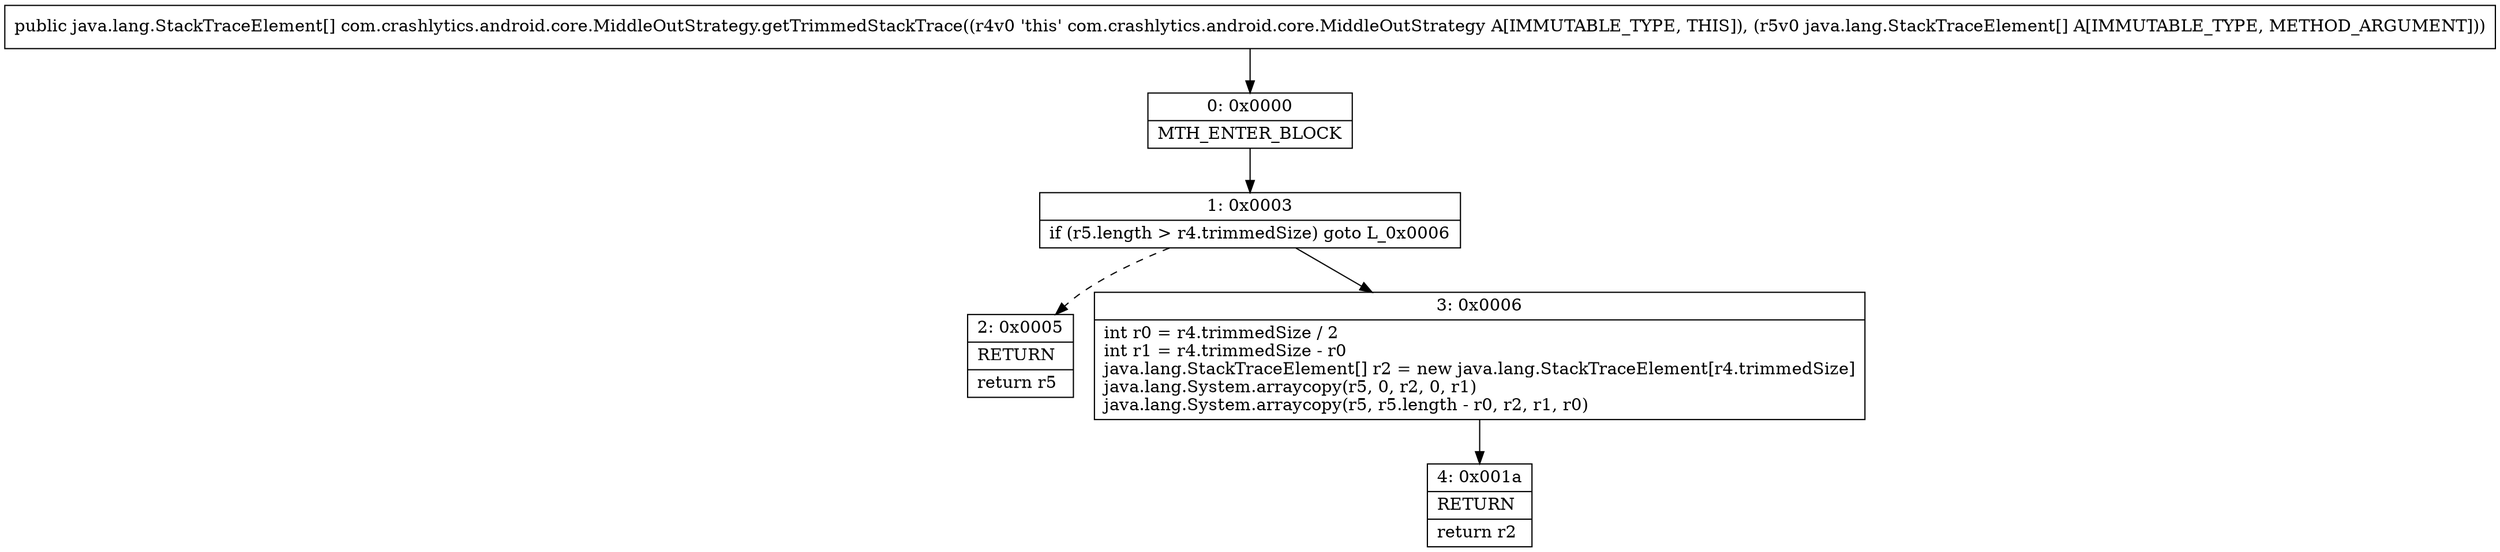 digraph "CFG forcom.crashlytics.android.core.MiddleOutStrategy.getTrimmedStackTrace([Ljava\/lang\/StackTraceElement;)[Ljava\/lang\/StackTraceElement;" {
Node_0 [shape=record,label="{0\:\ 0x0000|MTH_ENTER_BLOCK\l}"];
Node_1 [shape=record,label="{1\:\ 0x0003|if (r5.length \> r4.trimmedSize) goto L_0x0006\l}"];
Node_2 [shape=record,label="{2\:\ 0x0005|RETURN\l|return r5\l}"];
Node_3 [shape=record,label="{3\:\ 0x0006|int r0 = r4.trimmedSize \/ 2\lint r1 = r4.trimmedSize \- r0\ljava.lang.StackTraceElement[] r2 = new java.lang.StackTraceElement[r4.trimmedSize]\ljava.lang.System.arraycopy(r5, 0, r2, 0, r1)\ljava.lang.System.arraycopy(r5, r5.length \- r0, r2, r1, r0)\l}"];
Node_4 [shape=record,label="{4\:\ 0x001a|RETURN\l|return r2\l}"];
MethodNode[shape=record,label="{public java.lang.StackTraceElement[] com.crashlytics.android.core.MiddleOutStrategy.getTrimmedStackTrace((r4v0 'this' com.crashlytics.android.core.MiddleOutStrategy A[IMMUTABLE_TYPE, THIS]), (r5v0 java.lang.StackTraceElement[] A[IMMUTABLE_TYPE, METHOD_ARGUMENT])) }"];
MethodNode -> Node_0;
Node_0 -> Node_1;
Node_1 -> Node_2[style=dashed];
Node_1 -> Node_3;
Node_3 -> Node_4;
}

